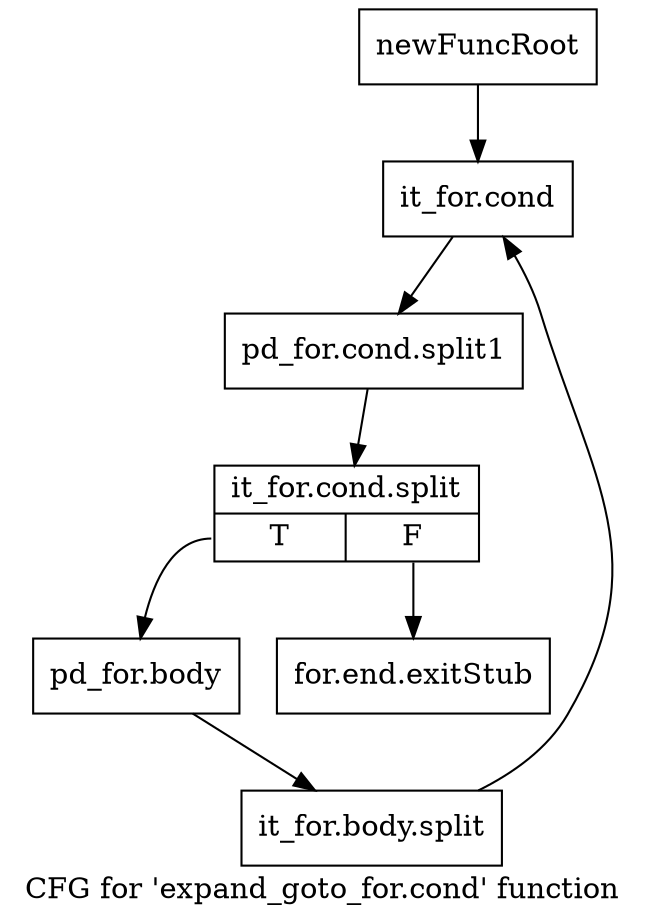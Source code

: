 digraph "CFG for 'expand_goto_for.cond' function" {
	label="CFG for 'expand_goto_for.cond' function";

	Node0xc25e4c0 [shape=record,label="{newFuncRoot}"];
	Node0xc25e4c0 -> Node0xc366d70;
	Node0xc366d20 [shape=record,label="{for.end.exitStub}"];
	Node0xc366d70 [shape=record,label="{it_for.cond}"];
	Node0xc366d70 -> Node0xfc03c20;
	Node0xfc03c20 [shape=record,label="{pd_for.cond.split1}"];
	Node0xfc03c20 -> Node0xfc651c0;
	Node0xfc651c0 [shape=record,label="{it_for.cond.split|{<s0>T|<s1>F}}"];
	Node0xfc651c0:s0 -> Node0xc366dc0;
	Node0xfc651c0:s1 -> Node0xc366d20;
	Node0xc366dc0 [shape=record,label="{pd_for.body}"];
	Node0xc366dc0 -> Node0xfad72c0;
	Node0xfad72c0 [shape=record,label="{it_for.body.split}"];
	Node0xfad72c0 -> Node0xc366d70;
}
